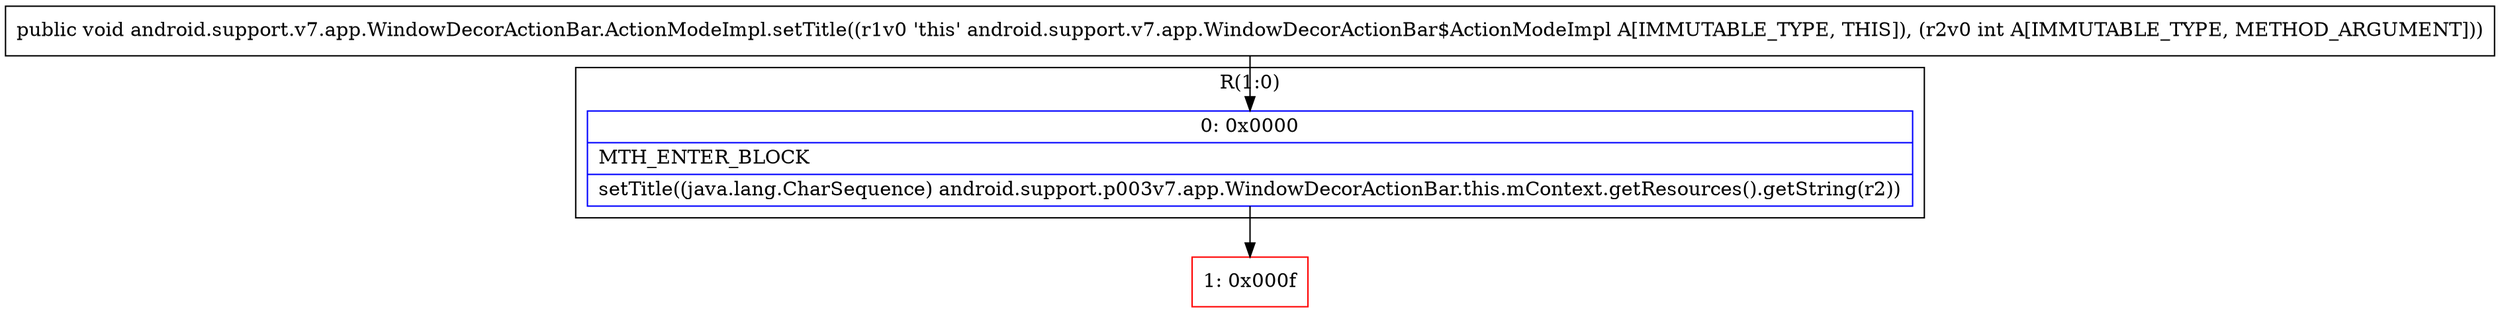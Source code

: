 digraph "CFG forandroid.support.v7.app.WindowDecorActionBar.ActionModeImpl.setTitle(I)V" {
subgraph cluster_Region_488749991 {
label = "R(1:0)";
node [shape=record,color=blue];
Node_0 [shape=record,label="{0\:\ 0x0000|MTH_ENTER_BLOCK\l|setTitle((java.lang.CharSequence) android.support.p003v7.app.WindowDecorActionBar.this.mContext.getResources().getString(r2))\l}"];
}
Node_1 [shape=record,color=red,label="{1\:\ 0x000f}"];
MethodNode[shape=record,label="{public void android.support.v7.app.WindowDecorActionBar.ActionModeImpl.setTitle((r1v0 'this' android.support.v7.app.WindowDecorActionBar$ActionModeImpl A[IMMUTABLE_TYPE, THIS]), (r2v0 int A[IMMUTABLE_TYPE, METHOD_ARGUMENT])) }"];
MethodNode -> Node_0;
Node_0 -> Node_1;
}

